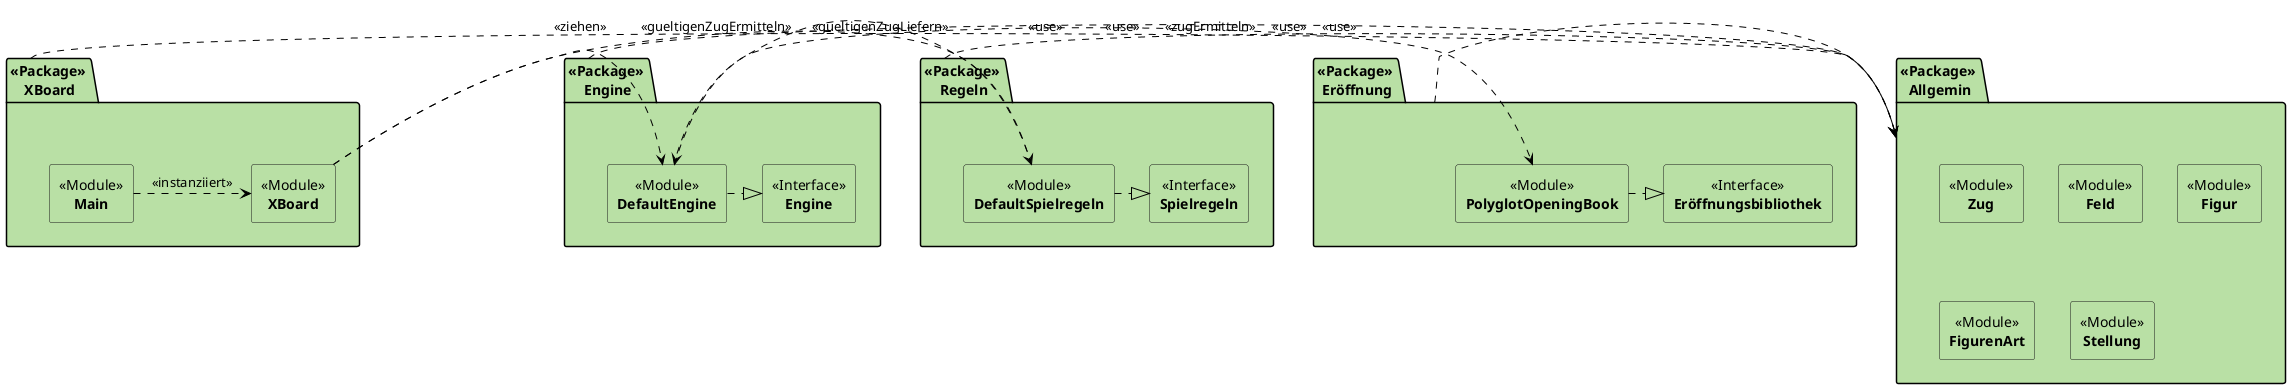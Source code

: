 @startuml DocChess function devtime
'left to right direction
skinparam rectangle{
    FontStyle normal
}

package "<<Package>> \nXBoard" as p1 #b9e0a5 {
    rectangle "**Main**" <<Module>> as m1 #b9e0a5
    rectangle "**XBoard**" <<Module>> as m2 #b9e0a5
}

package "<<Package>> \nEngine" as p2 #b9e0a5 {
    rectangle "**DefaultEngine**" <<Module>> as m3 #b9e0a5
    rectangle "**Engine**" <<Interface>> as i1 #b9e0a5
}

package "<<Package>> \nRegeln" as p3 #b9e0a5 {
    rectangle "**DefaultSpielregeln**" <<Module>> as m4 #b9e0a5
    rectangle "**Spielregeln**" <<Interface>> as i2 #b9e0a5
}

package "<<Package>> \nEröffnung" as p4 #b9e0a5{
    rectangle "**PolyglotOpeningBook**" <<Module>> as m5 #b9e0a5
    rectangle "**Eröffnungsbibliothek**" <<Interface>> as i3 #b9e0a5
}

package "<<Package>> \nAllgemin" as p5 #b9e0a5{
    rectangle "**Zug**" <<Module>> as m6 #b9e0a5
    rectangle "**Feld**" <<Module>> as m7 #b9e0a5
    rectangle "**Figur**" <<Module>> as m8 #b9e0a5
    rectangle "**FigurenArt**" <<Module>> as m9 #b9e0a5
    rectangle "**Stellung**" <<Module>> as m10 #b9e0a5
}

m2 -> m3 #black;line.dashed;:<<ziehen>>
m2 -> m4 #black;line.dashed;:<<gueltigenZugErmitteln>>
m4 -> m3 #black;line.dashed;:<<gueltigenZugLiefern>>
m3 -> m5 #black;line.dashed;:<<zugErmitteln>>

'Package Beziehungen
p1 -> p5 #black;line.dashed;:<<use>>
p2 -> p5 #black;line.dashed;:<<use>>
p3 -> p5 #black;line.dashed;:<<use>>
p4 -> p5 #black;line.dashed;:<<use>>

'innere Beziehungen
m1 -> m2 #black;line.dashed;:<<instanziiert>>
m3 -|> i1 #black;line.dashed;
m4 -|> i2 #black;line.dashed;
m5 -|> i3 #black;line.dashed;

@enduml